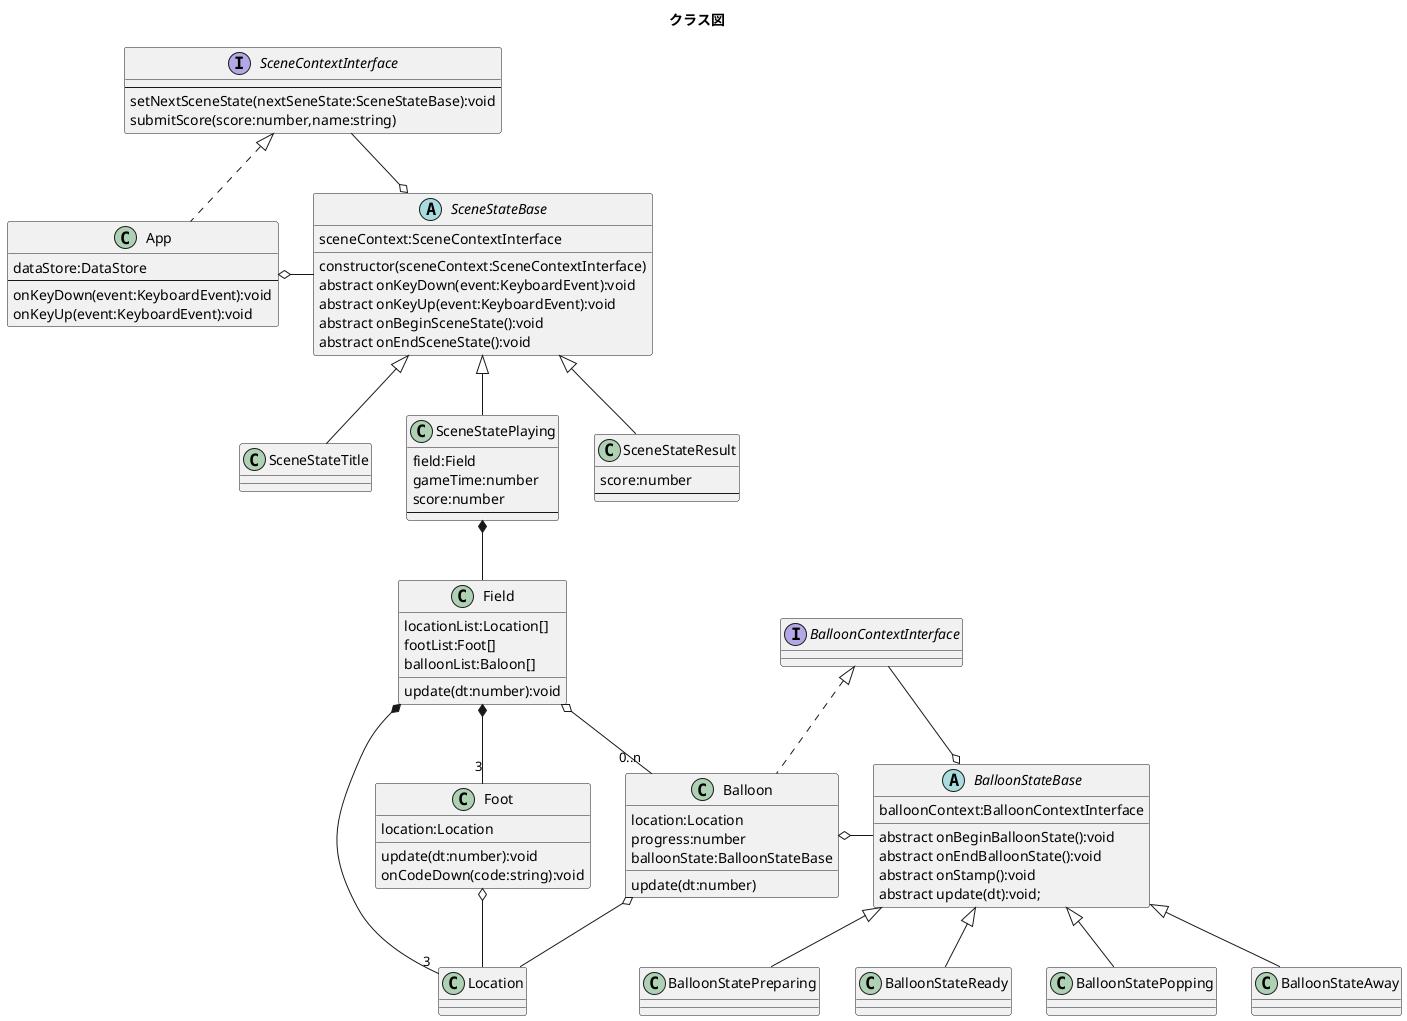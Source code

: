 @startuml クラス図
title クラス図

abstract class BalloonStateBase{
  balloonContext:BalloonContextInterface
  abstract onBeginBalloonState():void
  abstract onEndBalloonState():void
  abstract onStamp():void
  abstract update(dt):void;
}
class BalloonStatePreparing extends BalloonStateBase{

}
class BalloonStateReady extends BalloonStateBase{

}
class BalloonStatePopping extends BalloonStateBase{

}
class BalloonStateAway extends BalloonStateBase{

}


interface BalloonContextInterface{

}



class Location{

}

class Foot{
  location:Location
  update(dt:number):void
  onCodeDown(code:string):void
}

class Balloon implements BalloonContextInterface{
  location:Location
  progress:number
  balloonState:BalloonStateBase

  update(dt:number)
}

class Field{
  locationList:Location[]
  footList:Foot[]
  balloonList:Baloon[]

  update(dt:number):void
}


abstract class SceneStateBase{
  sceneContext:SceneContextInterface

  constructor(sceneContext:SceneContextInterface)
  abstract onKeyDown(event:KeyboardEvent):void
  abstract onKeyUp(event:KeyboardEvent):void
  abstract onBeginSceneState():void
  abstract onEndSceneState():void
}

class SceneStateTitle extends SceneStateBase{
}
class SceneStatePlaying extends SceneStateBase{
  field:Field
  gameTime:number
  score:number
  --
}
class SceneStateResult extends SceneStateBase{
  score:number
  --
}


interface SceneContextInterface{
  --
  setNextSceneState(nextSeneState:SceneStateBase):void
  submitScore(score:number,name:string)
}

class App implements SceneContextInterface{
  dataStore:DataStore
  --
  onKeyDown(event:KeyboardEvent):void
  onKeyUp(event:KeyboardEvent):void
}


SceneStateBase o-up- SceneContextInterface
App o-right- SceneStateBase

SceneStatePlaying *-- Field


Field *-- "3" Foot
Field *-- "3" Location
Field o-- "0..n" Balloon


Foot o-- Location
Balloon o-- Location


BalloonStateBase o-up- BalloonContextInterface
Balloon o-right- BalloonStateBase

@enduml